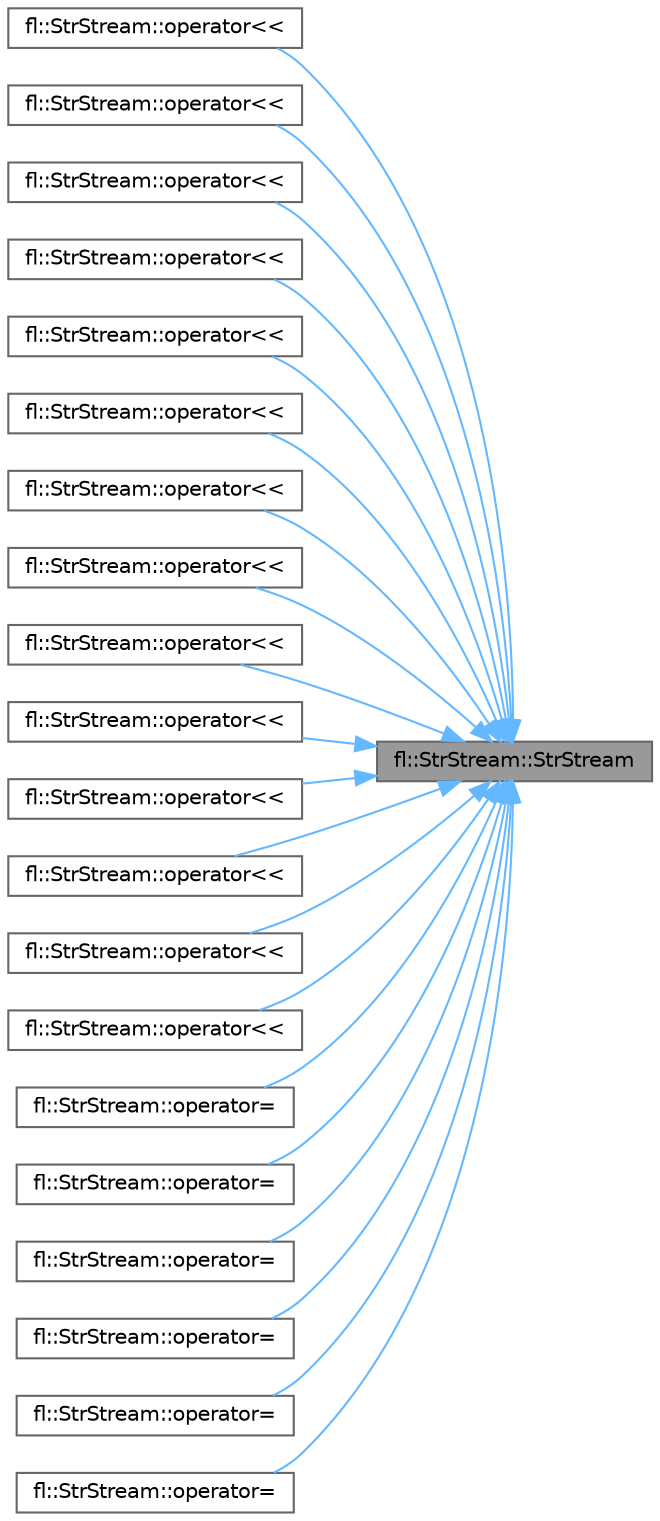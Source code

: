 digraph "fl::StrStream::StrStream"
{
 // INTERACTIVE_SVG=YES
 // LATEX_PDF_SIZE
  bgcolor="transparent";
  edge [fontname=Helvetica,fontsize=10,labelfontname=Helvetica,labelfontsize=10];
  node [fontname=Helvetica,fontsize=10,shape=box,height=0.2,width=0.4];
  rankdir="RL";
  Node1 [id="Node000001",label="fl::StrStream::StrStream",height=0.2,width=0.4,color="gray40", fillcolor="grey60", style="filled", fontcolor="black",tooltip=" "];
  Node1 -> Node2 [id="edge1_Node000001_Node000002",dir="back",color="steelblue1",style="solid",tooltip=" "];
  Node2 [id="Node000002",label="fl::StrStream::operator\<\<",height=0.2,width=0.4,color="grey40", fillcolor="white", style="filled",URL="$d4/dc6/classfl_1_1_str_stream_a4912f243e2456bf4337f1f7c632c1fd7.html#a4912f243e2456bf4337f1f7c632c1fd7",tooltip=" "];
  Node1 -> Node3 [id="edge2_Node000001_Node000003",dir="back",color="steelblue1",style="solid",tooltip=" "];
  Node3 [id="Node000003",label="fl::StrStream::operator\<\<",height=0.2,width=0.4,color="grey40", fillcolor="white", style="filled",URL="$d4/dc6/classfl_1_1_str_stream_a9aaa46966f225a08b7ba8b84a04743c5.html#a9aaa46966f225a08b7ba8b84a04743c5",tooltip=" "];
  Node1 -> Node4 [id="edge3_Node000001_Node000004",dir="back",color="steelblue1",style="solid",tooltip=" "];
  Node4 [id="Node000004",label="fl::StrStream::operator\<\<",height=0.2,width=0.4,color="grey40", fillcolor="white", style="filled",URL="$d4/dc6/classfl_1_1_str_stream_a3dd24632d238941c6480e47bb88e72ec.html#a3dd24632d238941c6480e47bb88e72ec",tooltip=" "];
  Node1 -> Node5 [id="edge4_Node000001_Node000005",dir="back",color="steelblue1",style="solid",tooltip=" "];
  Node5 [id="Node000005",label="fl::StrStream::operator\<\<",height=0.2,width=0.4,color="grey40", fillcolor="white", style="filled",URL="$d4/dc6/classfl_1_1_str_stream_a7ac1ef5805382a7e92c4e8841a971013.html#a7ac1ef5805382a7e92c4e8841a971013",tooltip=" "];
  Node1 -> Node6 [id="edge5_Node000001_Node000006",dir="back",color="steelblue1",style="solid",tooltip=" "];
  Node6 [id="Node000006",label="fl::StrStream::operator\<\<",height=0.2,width=0.4,color="grey40", fillcolor="white", style="filled",URL="$d4/dc6/classfl_1_1_str_stream_af1a655833c526e1e28ed632ddccddd61.html#af1a655833c526e1e28ed632ddccddd61",tooltip=" "];
  Node1 -> Node7 [id="edge6_Node000001_Node000007",dir="back",color="steelblue1",style="solid",tooltip=" "];
  Node7 [id="Node000007",label="fl::StrStream::operator\<\<",height=0.2,width=0.4,color="grey40", fillcolor="white", style="filled",URL="$d4/dc6/classfl_1_1_str_stream_a1bf6357bffac690bdafe68b462cf30be.html#a1bf6357bffac690bdafe68b462cf30be",tooltip=" "];
  Node1 -> Node8 [id="edge7_Node000001_Node000008",dir="back",color="steelblue1",style="solid",tooltip=" "];
  Node8 [id="Node000008",label="fl::StrStream::operator\<\<",height=0.2,width=0.4,color="grey40", fillcolor="white", style="filled",URL="$d4/dc6/classfl_1_1_str_stream_a11dc8d5319623fb06039e270c6d702a8.html#a11dc8d5319623fb06039e270c6d702a8",tooltip=" "];
  Node1 -> Node9 [id="edge8_Node000001_Node000009",dir="back",color="steelblue1",style="solid",tooltip=" "];
  Node9 [id="Node000009",label="fl::StrStream::operator\<\<",height=0.2,width=0.4,color="grey40", fillcolor="white", style="filled",URL="$d4/dc6/classfl_1_1_str_stream_a78b3c2bfd0a285b9c768b4d56a86a63e.html#a78b3c2bfd0a285b9c768b4d56a86a63e",tooltip=" "];
  Node1 -> Node10 [id="edge9_Node000001_Node000010",dir="back",color="steelblue1",style="solid",tooltip=" "];
  Node10 [id="Node000010",label="fl::StrStream::operator\<\<",height=0.2,width=0.4,color="grey40", fillcolor="white", style="filled",URL="$d4/dc6/classfl_1_1_str_stream_adb232494f3b74b10a5a709147df20550.html#adb232494f3b74b10a5a709147df20550",tooltip=" "];
  Node1 -> Node11 [id="edge10_Node000001_Node000011",dir="back",color="steelblue1",style="solid",tooltip=" "];
  Node11 [id="Node000011",label="fl::StrStream::operator\<\<",height=0.2,width=0.4,color="grey40", fillcolor="white", style="filled",URL="$d4/dc6/classfl_1_1_str_stream_ad6edc39fb58088a0c1dce03522db2f3b.html#ad6edc39fb58088a0c1dce03522db2f3b",tooltip=" "];
  Node1 -> Node12 [id="edge11_Node000001_Node000012",dir="back",color="steelblue1",style="solid",tooltip=" "];
  Node12 [id="Node000012",label="fl::StrStream::operator\<\<",height=0.2,width=0.4,color="grey40", fillcolor="white", style="filled",URL="$d4/dc6/classfl_1_1_str_stream_a683f8dbd3e13563fcdd039b80ee99237.html#a683f8dbd3e13563fcdd039b80ee99237",tooltip=" "];
  Node1 -> Node13 [id="edge12_Node000001_Node000013",dir="back",color="steelblue1",style="solid",tooltip=" "];
  Node13 [id="Node000013",label="fl::StrStream::operator\<\<",height=0.2,width=0.4,color="grey40", fillcolor="white", style="filled",URL="$d4/dc6/classfl_1_1_str_stream_ac7b3ee369df09853a95c02338572b28d.html#ac7b3ee369df09853a95c02338572b28d",tooltip=" "];
  Node1 -> Node14 [id="edge13_Node000001_Node000014",dir="back",color="steelblue1",style="solid",tooltip=" "];
  Node14 [id="Node000014",label="fl::StrStream::operator\<\<",height=0.2,width=0.4,color="grey40", fillcolor="white", style="filled",URL="$d4/dc6/classfl_1_1_str_stream_a8e2bcc129572fecb52fa48cbeeaa222e.html#a8e2bcc129572fecb52fa48cbeeaa222e",tooltip=" "];
  Node1 -> Node15 [id="edge14_Node000001_Node000015",dir="back",color="steelblue1",style="solid",tooltip=" "];
  Node15 [id="Node000015",label="fl::StrStream::operator\<\<",height=0.2,width=0.4,color="grey40", fillcolor="white", style="filled",URL="$d4/dc6/classfl_1_1_str_stream_a3c60e2c56955fa9a2f719e18d3acac8a.html#a3c60e2c56955fa9a2f719e18d3acac8a",tooltip=" "];
  Node1 -> Node16 [id="edge15_Node000001_Node000016",dir="back",color="steelblue1",style="solid",tooltip=" "];
  Node16 [id="Node000016",label="fl::StrStream::operator=",height=0.2,width=0.4,color="grey40", fillcolor="white", style="filled",URL="$d4/dc6/classfl_1_1_str_stream_aab47add68ec53e899e6bed127bb419dc.html#aab47add68ec53e899e6bed127bb419dc",tooltip=" "];
  Node1 -> Node17 [id="edge16_Node000001_Node000017",dir="back",color="steelblue1",style="solid",tooltip=" "];
  Node17 [id="Node000017",label="fl::StrStream::operator=",height=0.2,width=0.4,color="grey40", fillcolor="white", style="filled",URL="$d4/dc6/classfl_1_1_str_stream_ae590836903e2e1925aa93f35376a85c7.html#ae590836903e2e1925aa93f35376a85c7",tooltip=" "];
  Node1 -> Node18 [id="edge17_Node000001_Node000018",dir="back",color="steelblue1",style="solid",tooltip=" "];
  Node18 [id="Node000018",label="fl::StrStream::operator=",height=0.2,width=0.4,color="grey40", fillcolor="white", style="filled",URL="$d4/dc6/classfl_1_1_str_stream_a1b22e68aefc44775a9db5fe87a40d685.html#a1b22e68aefc44775a9db5fe87a40d685",tooltip=" "];
  Node1 -> Node19 [id="edge18_Node000001_Node000019",dir="back",color="steelblue1",style="solid",tooltip=" "];
  Node19 [id="Node000019",label="fl::StrStream::operator=",height=0.2,width=0.4,color="grey40", fillcolor="white", style="filled",URL="$d4/dc6/classfl_1_1_str_stream_aa0cac9b024b79e65b4cc7c656447258f.html#aa0cac9b024b79e65b4cc7c656447258f",tooltip=" "];
  Node1 -> Node20 [id="edge19_Node000001_Node000020",dir="back",color="steelblue1",style="solid",tooltip=" "];
  Node20 [id="Node000020",label="fl::StrStream::operator=",height=0.2,width=0.4,color="grey40", fillcolor="white", style="filled",URL="$d4/dc6/classfl_1_1_str_stream_af94b85178ba4a14ce562e7eee515e8f7.html#af94b85178ba4a14ce562e7eee515e8f7",tooltip=" "];
  Node1 -> Node21 [id="edge20_Node000001_Node000021",dir="back",color="steelblue1",style="solid",tooltip=" "];
  Node21 [id="Node000021",label="fl::StrStream::operator=",height=0.2,width=0.4,color="grey40", fillcolor="white", style="filled",URL="$d4/dc6/classfl_1_1_str_stream_a685f293393f939112dd08a90db43a6b9.html#a685f293393f939112dd08a90db43a6b9",tooltip=" "];
}

